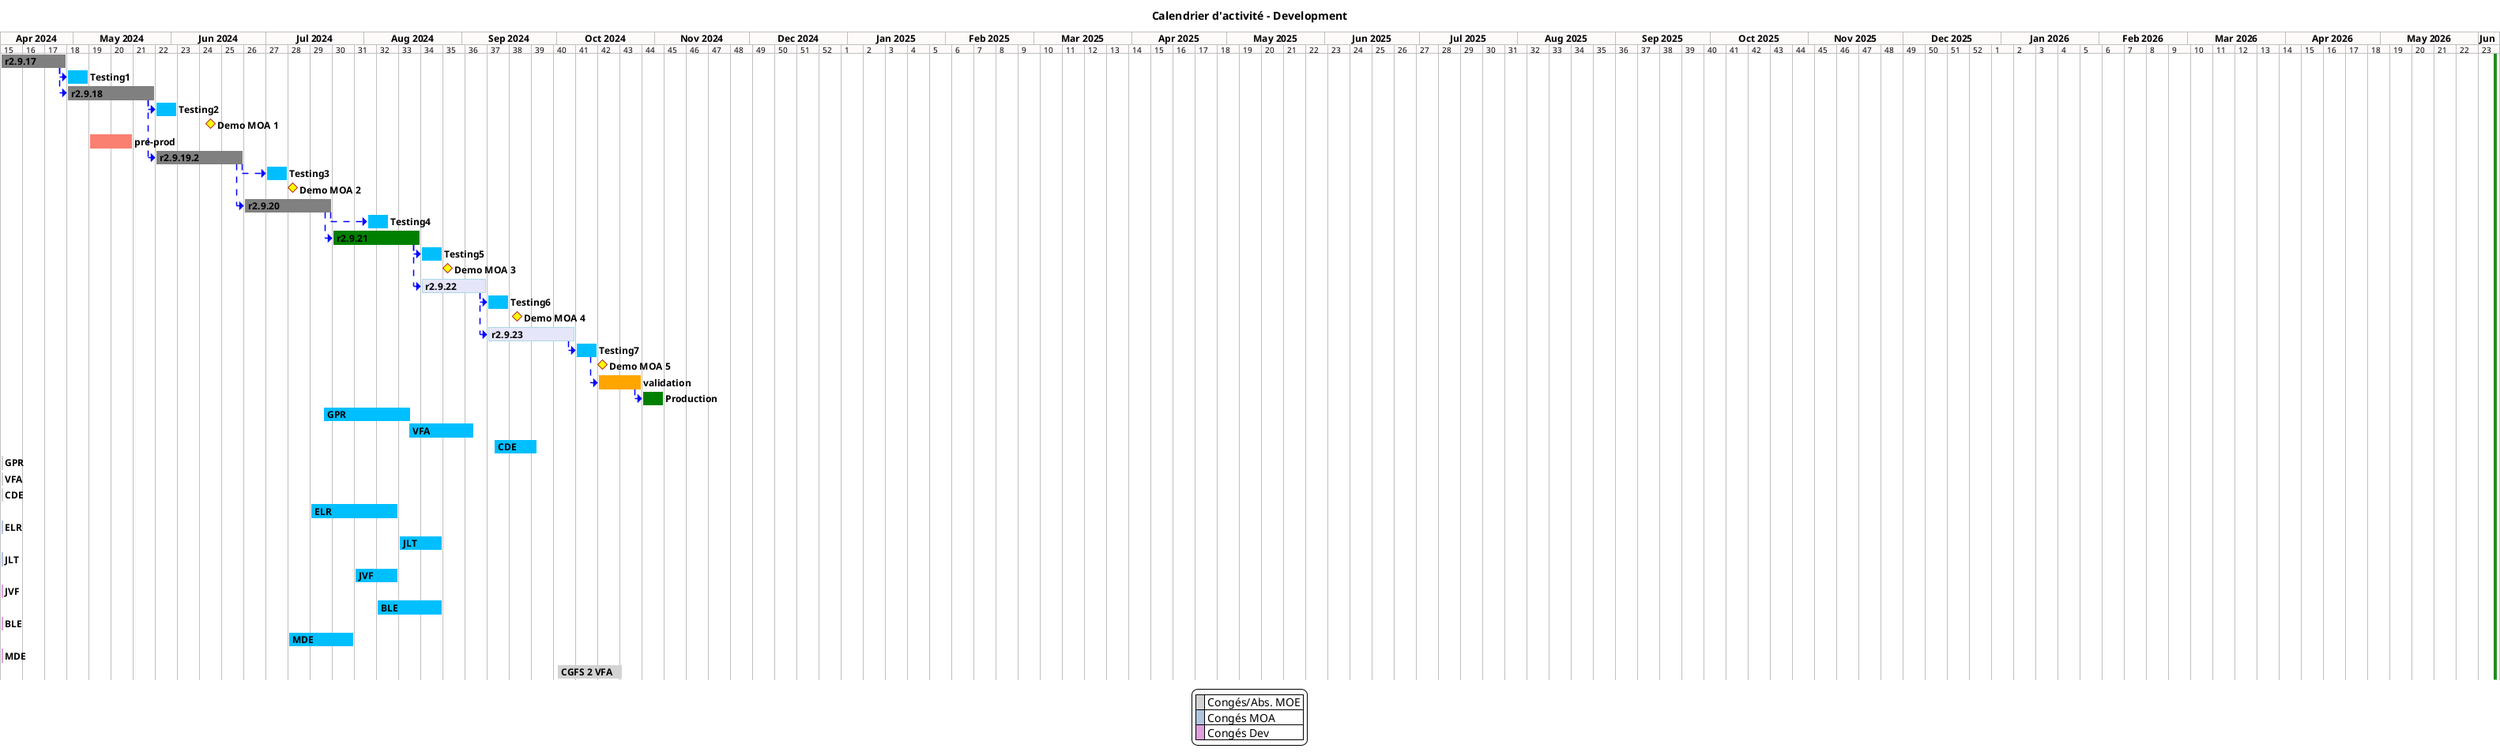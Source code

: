 @startgantt
hide footbox

<style>
ganttDiagram {
    unstartedTask {
        FontName Helvetica
        FontColor Black
        FontSize 12
        FontStyle bold
        BackGroundColor DeepSkyBlue
        LineColor DeepSkyBlue
    }
    task {
        FontName Helvetica
        FontColor Black
        FontSize 12
        FontStyle bold
        BackGroundColor DeepSkyBlue
        LineColor DeepSkyBlue
    }
    milestone {
        FontColor black
        FontSize 12
        FontStyle bold
        BackGroundColor yellow
        LineColor FireBrick
    }
    note {
        FontColor DarkGreen
        FontSize 10
        LineColor OrangeRed
    }
    arrow {
        FontName Helvetica
        FontColor red
        FontSize 18
        FontStyle bold
        BackGroundColor GreenYellow
        LineColor blue
        LineStyle 8.0;13.0
        LineThickness 3.0
    }
    separator {
        BackgroundColor OliveDrab
        LineStyle 8.0;3.0
        LineColor Gray
        LineThickness 1.0
        FontSize 16
        FontStyle bold
        FontColor White
        Margin 5
        Padding 6
    }
    timeline {
        BackgroundColor Snow
    }
    closed {
        BackgroundColor pink
        FontColor red
    }
}
</style>

printscale weekly
projectscale weekly

title Calendrier d'activité - Development

today is colored in forestGreen

Project starts the 2024/04/08

[r2.9.17] as [TASK1] requires 3 weeks
[TASK1] is colored in grey

[Testing1] requires 1 week
[TASK1]->[Testing1]


[r2.9.18] as [TASK2] requires 4 weeks
[TASK2] is colored in Grey
[TASK1]->[TASK2]
[Testing2] requires 1 week
[TASK2]->[Testing2]
[Demo MOA 1] happens 11 day after [Testing2]'s end

[pre-prod] as [PREPROD] requires 2 week and starts the 6th of May 2024
[PREPROD] is colored in salmon

[r2.9.19.2] as [TASK3] requires 4 weeks
[TASK3] is colored in grey
[TASK2]->[TASK3]
[Testing3] requires 1 week and starts the 1th of July 2024
[TASK3]->[Testing3]
[Demo MOA 2] happens 9th of July 2024

[r2.9.20] as [TASK4] requires 4 weeks
[TASK4] is colored in grey
[TASK3]->[TASK4]
[Testing4] requires 1 week and starts the 2th of August 2024
[TASK4]->[Testing4]


[r2.9.21] as [TASK5] requires 4 weeks
[TASK5] is colored in green
[TASK4]->[TASK5]
[Testing5] requires 1 week and starts the 5th of August 2024
[TASK5]->[Testing5]
[Demo MOA 3] happens 27th of August 2024

[r2.9.22] as [TASK6] requires 3 weeks and starts the 5th of August 2024
[TASK6] is colored in Lavender/LightBlue
[TASK5]->[TASK6]
[Testing6] requires 1 week
[TASK6]->[Testing6]
[Demo MOA 4] happens 3 day after [Testing6]'s end

[r2.9.23] as [TASK7] requires 4 weeks and starts the 2th of September 2024
[TASK7] is colored in Lavender/LightBlue
[TASK6]->[TASK7]
[TASK7]->[Testing7]
[Testing7] requires 1 week and starts the 22th of September 2024
[Demo MOA 5] happens 2 day after [Testing7]'s end

[validation] as [VAL] requires 2 week and starts the 1th of October 2024
[VAL] is colored in orange
[Testing7]->[VAL]

[Production] as [PROD] requires 1 week and starts the 25th of October 2024
[PROD] is colored in green
[VAL]->[PROD]

[GPR] as [CONG_GPR] requires 4 week and starts the 19th of July 2024
[VFA] as [CONG_VFA] requires 3 week and starts the 15th of August 2024
[CDE] as [CONG_CDE] requires 2 week and starts the 11 of september 2024
[GPR] is colored in lightgrey
[VFA] is colored in lightgrey
[CDE] is colored in lightgrey

[ELR] as [CONG_ELR] requires 4 week and starts the 15 of July 2024
[ELR] is colored in lightsteelblue

[JLT] as [CONG_JLT] requires 2 week and starts the 12 of August 2024
[JLT] is colored in lightsteelblue

[JVF] as [CONG_JVF] requires 2 week and starts the 29th of July 2024
[JVF] is colored in plum

[BLE] as [CONG_BLE] requires 3 week and starts the 5th of August 2024
[BLE] is colored in plum

[MDE] as [CONG_MDE] requires 3 week and starts the 8th of July 2024
[MDE] is colored in plum

[CGFS 2 VFA] as [EMB] requires 3 week and starts the 31th of September 2024
[EMB] is colored in lightgrey

skinparam legendBackgroundColor with

legend
  |<#lightgrey>  | Congés/Abs. MOE |
  |<#lightsteelblue>  | Congés MOA |
  |<#plum>   | Congés Dev |
end legend

@endgantt
